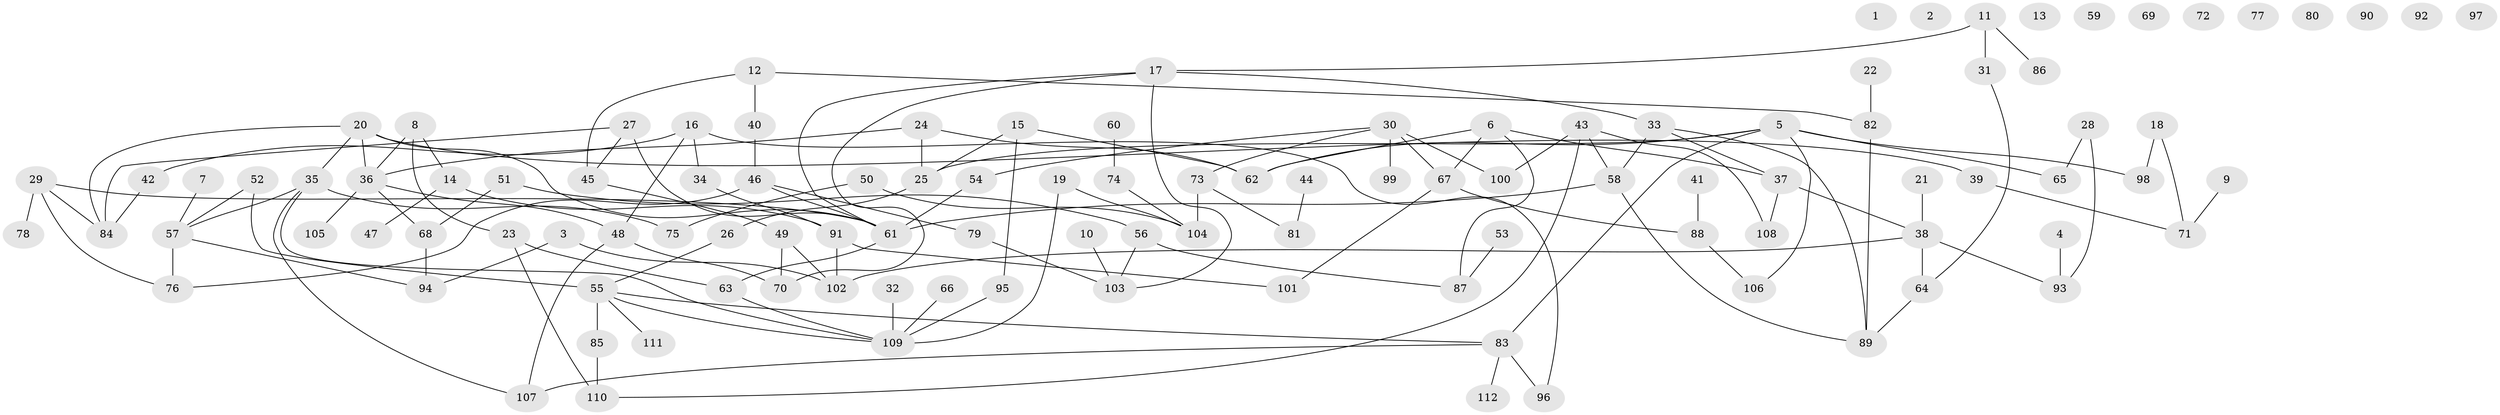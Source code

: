 // Generated by graph-tools (version 1.1) at 2025/25/03/09/25 03:25:23]
// undirected, 112 vertices, 144 edges
graph export_dot {
graph [start="1"]
  node [color=gray90,style=filled];
  1;
  2;
  3;
  4;
  5;
  6;
  7;
  8;
  9;
  10;
  11;
  12;
  13;
  14;
  15;
  16;
  17;
  18;
  19;
  20;
  21;
  22;
  23;
  24;
  25;
  26;
  27;
  28;
  29;
  30;
  31;
  32;
  33;
  34;
  35;
  36;
  37;
  38;
  39;
  40;
  41;
  42;
  43;
  44;
  45;
  46;
  47;
  48;
  49;
  50;
  51;
  52;
  53;
  54;
  55;
  56;
  57;
  58;
  59;
  60;
  61;
  62;
  63;
  64;
  65;
  66;
  67;
  68;
  69;
  70;
  71;
  72;
  73;
  74;
  75;
  76;
  77;
  78;
  79;
  80;
  81;
  82;
  83;
  84;
  85;
  86;
  87;
  88;
  89;
  90;
  91;
  92;
  93;
  94;
  95;
  96;
  97;
  98;
  99;
  100;
  101;
  102;
  103;
  104;
  105;
  106;
  107;
  108;
  109;
  110;
  111;
  112;
  3 -- 94;
  3 -- 102;
  4 -- 93;
  5 -- 25;
  5 -- 62;
  5 -- 65;
  5 -- 83;
  5 -- 98;
  5 -- 106;
  6 -- 37;
  6 -- 62;
  6 -- 67;
  6 -- 87;
  7 -- 57;
  8 -- 14;
  8 -- 23;
  8 -- 36;
  9 -- 71;
  10 -- 103;
  11 -- 17;
  11 -- 31;
  11 -- 86;
  12 -- 40;
  12 -- 45;
  12 -- 82;
  14 -- 47;
  14 -- 91;
  15 -- 25;
  15 -- 62;
  15 -- 95;
  16 -- 34;
  16 -- 42;
  16 -- 48;
  16 -- 96;
  17 -- 33;
  17 -- 61;
  17 -- 70;
  17 -- 103;
  18 -- 71;
  18 -- 98;
  19 -- 104;
  19 -- 109;
  20 -- 35;
  20 -- 36;
  20 -- 39;
  20 -- 61;
  20 -- 84;
  21 -- 38;
  22 -- 82;
  23 -- 63;
  23 -- 110;
  24 -- 25;
  24 -- 36;
  24 -- 62;
  25 -- 26;
  26 -- 55;
  27 -- 45;
  27 -- 61;
  27 -- 84;
  28 -- 65;
  28 -- 93;
  29 -- 61;
  29 -- 76;
  29 -- 78;
  29 -- 84;
  30 -- 54;
  30 -- 67;
  30 -- 73;
  30 -- 99;
  30 -- 100;
  31 -- 64;
  32 -- 109;
  33 -- 37;
  33 -- 58;
  33 -- 89;
  34 -- 91;
  35 -- 57;
  35 -- 75;
  35 -- 107;
  35 -- 109;
  36 -- 48;
  36 -- 68;
  36 -- 105;
  37 -- 38;
  37 -- 108;
  38 -- 64;
  38 -- 93;
  38 -- 102;
  39 -- 71;
  40 -- 46;
  41 -- 88;
  42 -- 84;
  43 -- 58;
  43 -- 100;
  43 -- 108;
  43 -- 110;
  44 -- 81;
  45 -- 49;
  46 -- 61;
  46 -- 76;
  46 -- 79;
  48 -- 70;
  48 -- 107;
  49 -- 70;
  49 -- 102;
  50 -- 75;
  50 -- 104;
  51 -- 56;
  51 -- 68;
  52 -- 55;
  52 -- 57;
  53 -- 87;
  54 -- 61;
  55 -- 83;
  55 -- 85;
  55 -- 109;
  55 -- 111;
  56 -- 87;
  56 -- 103;
  57 -- 76;
  57 -- 94;
  58 -- 61;
  58 -- 89;
  60 -- 74;
  61 -- 63;
  63 -- 109;
  64 -- 89;
  66 -- 109;
  67 -- 88;
  67 -- 101;
  68 -- 94;
  73 -- 81;
  73 -- 104;
  74 -- 104;
  79 -- 103;
  82 -- 89;
  83 -- 96;
  83 -- 107;
  83 -- 112;
  85 -- 110;
  88 -- 106;
  91 -- 101;
  91 -- 102;
  95 -- 109;
}
